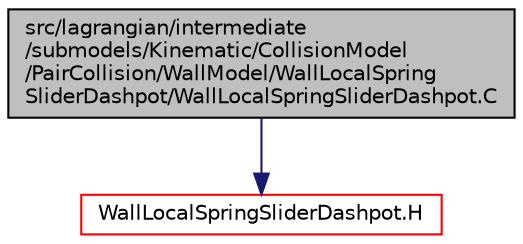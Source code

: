 digraph "src/lagrangian/intermediate/submodels/Kinematic/CollisionModel/PairCollision/WallModel/WallLocalSpringSliderDashpot/WallLocalSpringSliderDashpot.C"
{
  bgcolor="transparent";
  edge [fontname="Helvetica",fontsize="10",labelfontname="Helvetica",labelfontsize="10"];
  node [fontname="Helvetica",fontsize="10",shape=record];
  Node1 [label="src/lagrangian/intermediate\l/submodels/Kinematic/CollisionModel\l/PairCollision/WallModel/WallLocalSpring\lSliderDashpot/WallLocalSpringSliderDashpot.C",height=0.2,width=0.4,color="black", fillcolor="grey75", style="filled", fontcolor="black"];
  Node1 -> Node2 [color="midnightblue",fontsize="10",style="solid",fontname="Helvetica"];
  Node2 [label="WallLocalSpringSliderDashpot.H",height=0.2,width=0.4,color="red",URL="$a06931.html"];
}

